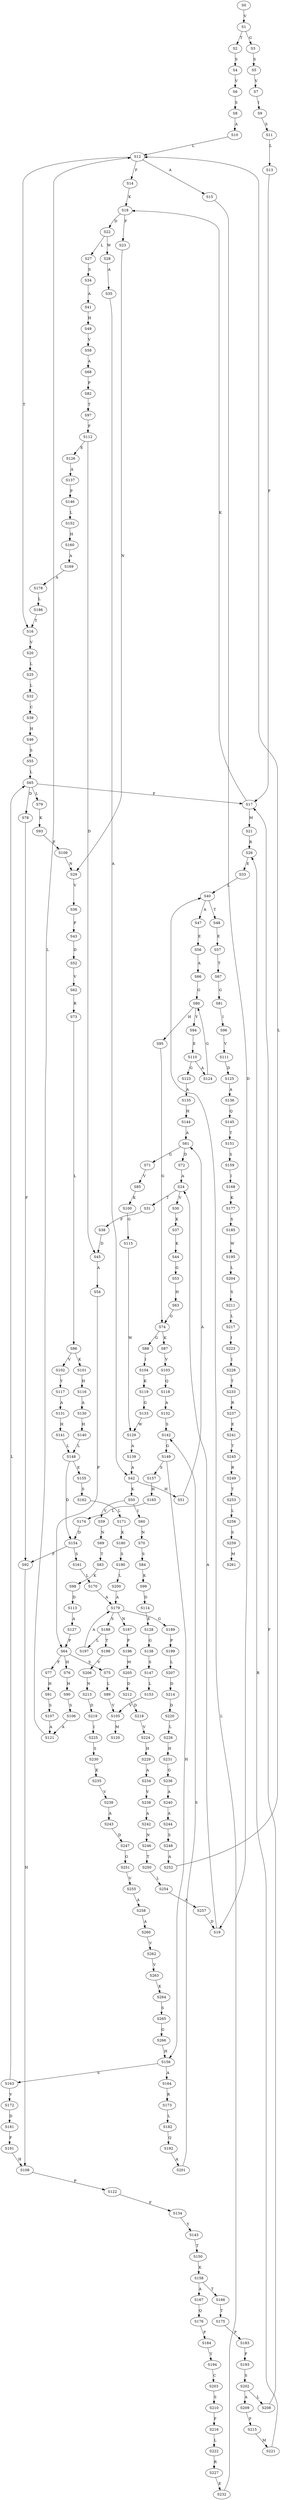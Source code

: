 strict digraph  {
	S0 -> S1 [ label = V ];
	S1 -> S2 [ label = T ];
	S1 -> S3 [ label = G ];
	S2 -> S4 [ label = S ];
	S3 -> S5 [ label = S ];
	S4 -> S6 [ label = V ];
	S5 -> S7 [ label = V ];
	S6 -> S8 [ label = S ];
	S7 -> S9 [ label = I ];
	S8 -> S10 [ label = A ];
	S9 -> S11 [ label = S ];
	S10 -> S12 [ label = L ];
	S11 -> S13 [ label = L ];
	S12 -> S14 [ label = F ];
	S12 -> S15 [ label = A ];
	S12 -> S16 [ label = T ];
	S13 -> S17 [ label = F ];
	S14 -> S18 [ label = K ];
	S15 -> S19 [ label = D ];
	S16 -> S20 [ label = V ];
	S17 -> S21 [ label = M ];
	S17 -> S18 [ label = K ];
	S18 -> S22 [ label = D ];
	S18 -> S23 [ label = F ];
	S19 -> S24 [ label = A ];
	S20 -> S25 [ label = L ];
	S21 -> S26 [ label = R ];
	S22 -> S27 [ label = L ];
	S22 -> S28 [ label = W ];
	S23 -> S29 [ label = N ];
	S24 -> S30 [ label = V ];
	S24 -> S31 [ label = T ];
	S25 -> S32 [ label = L ];
	S26 -> S33 [ label = E ];
	S27 -> S34 [ label = S ];
	S28 -> S35 [ label = A ];
	S29 -> S36 [ label = V ];
	S30 -> S37 [ label = K ];
	S31 -> S38 [ label = F ];
	S32 -> S39 [ label = C ];
	S33 -> S40 [ label = L ];
	S34 -> S41 [ label = A ];
	S35 -> S42 [ label = A ];
	S36 -> S43 [ label = P ];
	S37 -> S44 [ label = K ];
	S38 -> S45 [ label = D ];
	S39 -> S46 [ label = H ];
	S40 -> S47 [ label = A ];
	S40 -> S48 [ label = T ];
	S41 -> S49 [ label = H ];
	S42 -> S50 [ label = K ];
	S42 -> S51 [ label = H ];
	S43 -> S52 [ label = D ];
	S44 -> S53 [ label = G ];
	S45 -> S54 [ label = A ];
	S46 -> S55 [ label = S ];
	S47 -> S56 [ label = E ];
	S48 -> S57 [ label = E ];
	S49 -> S58 [ label = V ];
	S50 -> S59 [ label = V ];
	S50 -> S60 [ label = I ];
	S51 -> S61 [ label = A ];
	S52 -> S62 [ label = V ];
	S53 -> S63 [ label = H ];
	S54 -> S64 [ label = P ];
	S55 -> S65 [ label = L ];
	S56 -> S66 [ label = A ];
	S57 -> S67 [ label = T ];
	S58 -> S68 [ label = A ];
	S59 -> S69 [ label = N ];
	S60 -> S70 [ label = N ];
	S61 -> S71 [ label = G ];
	S61 -> S72 [ label = D ];
	S62 -> S73 [ label = R ];
	S63 -> S74 [ label = G ];
	S64 -> S75 [ label = S ];
	S64 -> S76 [ label = H ];
	S64 -> S77 [ label = F ];
	S65 -> S78 [ label = D ];
	S65 -> S79 [ label = L ];
	S65 -> S17 [ label = F ];
	S66 -> S80 [ label = G ];
	S67 -> S81 [ label = G ];
	S68 -> S82 [ label = P ];
	S69 -> S83 [ label = T ];
	S70 -> S84 [ label = S ];
	S71 -> S85 [ label = V ];
	S72 -> S24 [ label = A ];
	S73 -> S86 [ label = L ];
	S74 -> S87 [ label = K ];
	S74 -> S88 [ label = G ];
	S75 -> S89 [ label = L ];
	S76 -> S90 [ label = H ];
	S77 -> S91 [ label = H ];
	S78 -> S92 [ label = F ];
	S79 -> S93 [ label = K ];
	S80 -> S94 [ label = Y ];
	S80 -> S95 [ label = H ];
	S81 -> S96 [ label = I ];
	S82 -> S97 [ label = T ];
	S83 -> S98 [ label = K ];
	S84 -> S99 [ label = K ];
	S85 -> S100 [ label = K ];
	S86 -> S101 [ label = K ];
	S86 -> S102 [ label = V ];
	S87 -> S103 [ label = V ];
	S88 -> S104 [ label = I ];
	S89 -> S105 [ label = V ];
	S90 -> S106 [ label = S ];
	S91 -> S107 [ label = S ];
	S92 -> S108 [ label = H ];
	S93 -> S109 [ label = F ];
	S94 -> S110 [ label = E ];
	S95 -> S74 [ label = G ];
	S96 -> S111 [ label = V ];
	S97 -> S112 [ label = F ];
	S98 -> S113 [ label = D ];
	S99 -> S114 [ label = D ];
	S100 -> S115 [ label = G ];
	S101 -> S116 [ label = H ];
	S102 -> S117 [ label = Y ];
	S103 -> S118 [ label = Q ];
	S104 -> S119 [ label = K ];
	S105 -> S120 [ label = M ];
	S106 -> S121 [ label = A ];
	S107 -> S121 [ label = A ];
	S108 -> S122 [ label = P ];
	S109 -> S29 [ label = N ];
	S110 -> S123 [ label = G ];
	S110 -> S124 [ label = A ];
	S111 -> S125 [ label = D ];
	S112 -> S126 [ label = E ];
	S112 -> S45 [ label = D ];
	S113 -> S127 [ label = A ];
	S114 -> S128 [ label = E ];
	S115 -> S129 [ label = W ];
	S116 -> S130 [ label = A ];
	S117 -> S131 [ label = A ];
	S118 -> S132 [ label = A ];
	S119 -> S133 [ label = G ];
	S121 -> S12 [ label = L ];
	S122 -> S134 [ label = F ];
	S123 -> S135 [ label = A ];
	S124 -> S80 [ label = G ];
	S125 -> S136 [ label = A ];
	S126 -> S137 [ label = A ];
	S127 -> S64 [ label = P ];
	S128 -> S138 [ label = G ];
	S129 -> S139 [ label = A ];
	S130 -> S140 [ label = H ];
	S131 -> S141 [ label = H ];
	S132 -> S142 [ label = S ];
	S133 -> S129 [ label = W ];
	S134 -> S143 [ label = Y ];
	S135 -> S144 [ label = H ];
	S136 -> S145 [ label = Q ];
	S137 -> S146 [ label = P ];
	S138 -> S147 [ label = S ];
	S139 -> S42 [ label = A ];
	S140 -> S148 [ label = L ];
	S141 -> S148 [ label = L ];
	S142 -> S149 [ label = G ];
	S143 -> S150 [ label = T ];
	S144 -> S61 [ label = A ];
	S145 -> S151 [ label = T ];
	S146 -> S152 [ label = L ];
	S147 -> S153 [ label = L ];
	S148 -> S154 [ label = D ];
	S148 -> S155 [ label = E ];
	S149 -> S156 [ label = H ];
	S149 -> S157 [ label = S ];
	S150 -> S158 [ label = K ];
	S151 -> S159 [ label = S ];
	S152 -> S160 [ label = H ];
	S153 -> S105 [ label = V ];
	S154 -> S161 [ label = S ];
	S154 -> S92 [ label = F ];
	S155 -> S162 [ label = S ];
	S156 -> S163 [ label = S ];
	S156 -> S164 [ label = A ];
	S157 -> S165 [ label = H ];
	S158 -> S166 [ label = T ];
	S158 -> S167 [ label = A ];
	S159 -> S168 [ label = I ];
	S160 -> S169 [ label = A ];
	S161 -> S170 [ label = L ];
	S162 -> S171 [ label = L ];
	S163 -> S65 [ label = L ];
	S163 -> S172 [ label = V ];
	S164 -> S173 [ label = R ];
	S165 -> S174 [ label = L ];
	S166 -> S175 [ label = T ];
	S167 -> S176 [ label = Q ];
	S168 -> S177 [ label = K ];
	S169 -> S178 [ label = A ];
	S170 -> S179 [ label = A ];
	S171 -> S180 [ label = K ];
	S172 -> S181 [ label = D ];
	S173 -> S182 [ label = L ];
	S174 -> S154 [ label = D ];
	S175 -> S183 [ label = P ];
	S176 -> S184 [ label = P ];
	S177 -> S185 [ label = S ];
	S178 -> S186 [ label = L ];
	S179 -> S187 [ label = N ];
	S179 -> S188 [ label = S ];
	S179 -> S189 [ label = G ];
	S180 -> S190 [ label = S ];
	S181 -> S191 [ label = F ];
	S182 -> S192 [ label = Q ];
	S183 -> S193 [ label = F ];
	S184 -> S194 [ label = Y ];
	S185 -> S195 [ label = W ];
	S186 -> S16 [ label = T ];
	S187 -> S196 [ label = P ];
	S188 -> S197 [ label = L ];
	S188 -> S198 [ label = T ];
	S189 -> S199 [ label = P ];
	S190 -> S200 [ label = L ];
	S191 -> S108 [ label = H ];
	S192 -> S201 [ label = A ];
	S193 -> S202 [ label = S ];
	S194 -> S203 [ label = C ];
	S195 -> S204 [ label = L ];
	S196 -> S205 [ label = M ];
	S197 -> S179 [ label = A ];
	S198 -> S206 [ label = V ];
	S199 -> S207 [ label = L ];
	S200 -> S179 [ label = A ];
	S201 -> S142 [ label = S ];
	S202 -> S208 [ label = L ];
	S202 -> S209 [ label = A ];
	S203 -> S210 [ label = S ];
	S204 -> S211 [ label = S ];
	S205 -> S212 [ label = D ];
	S206 -> S213 [ label = N ];
	S207 -> S214 [ label = D ];
	S208 -> S17 [ label = F ];
	S209 -> S215 [ label = F ];
	S210 -> S216 [ label = F ];
	S211 -> S217 [ label = L ];
	S212 -> S218 [ label = D ];
	S213 -> S219 [ label = D ];
	S214 -> S220 [ label = D ];
	S215 -> S221 [ label = M ];
	S216 -> S222 [ label = L ];
	S217 -> S223 [ label = I ];
	S218 -> S224 [ label = V ];
	S219 -> S225 [ label = I ];
	S220 -> S226 [ label = L ];
	S221 -> S26 [ label = R ];
	S222 -> S227 [ label = R ];
	S223 -> S228 [ label = I ];
	S224 -> S229 [ label = H ];
	S225 -> S230 [ label = S ];
	S226 -> S231 [ label = H ];
	S227 -> S232 [ label = E ];
	S228 -> S233 [ label = T ];
	S229 -> S234 [ label = A ];
	S230 -> S235 [ label = K ];
	S231 -> S236 [ label = G ];
	S232 -> S40 [ label = L ];
	S233 -> S237 [ label = R ];
	S234 -> S238 [ label = V ];
	S235 -> S239 [ label = V ];
	S236 -> S240 [ label = A ];
	S237 -> S241 [ label = E ];
	S238 -> S242 [ label = A ];
	S239 -> S243 [ label = A ];
	S240 -> S244 [ label = A ];
	S241 -> S245 [ label = T ];
	S242 -> S246 [ label = N ];
	S243 -> S247 [ label = D ];
	S244 -> S248 [ label = S ];
	S245 -> S249 [ label = R ];
	S246 -> S250 [ label = T ];
	S247 -> S251 [ label = G ];
	S248 -> S252 [ label = A ];
	S249 -> S253 [ label = T ];
	S250 -> S254 [ label = L ];
	S251 -> S255 [ label = V ];
	S252 -> S12 [ label = L ];
	S253 -> S256 [ label = L ];
	S254 -> S257 [ label = A ];
	S255 -> S258 [ label = A ];
	S256 -> S259 [ label = S ];
	S257 -> S19 [ label = D ];
	S258 -> S260 [ label = A ];
	S259 -> S261 [ label = M ];
	S260 -> S262 [ label = V ];
	S262 -> S263 [ label = V ];
	S263 -> S264 [ label = K ];
	S264 -> S265 [ label = S ];
	S265 -> S266 [ label = G ];
	S266 -> S156 [ label = H ];
}
